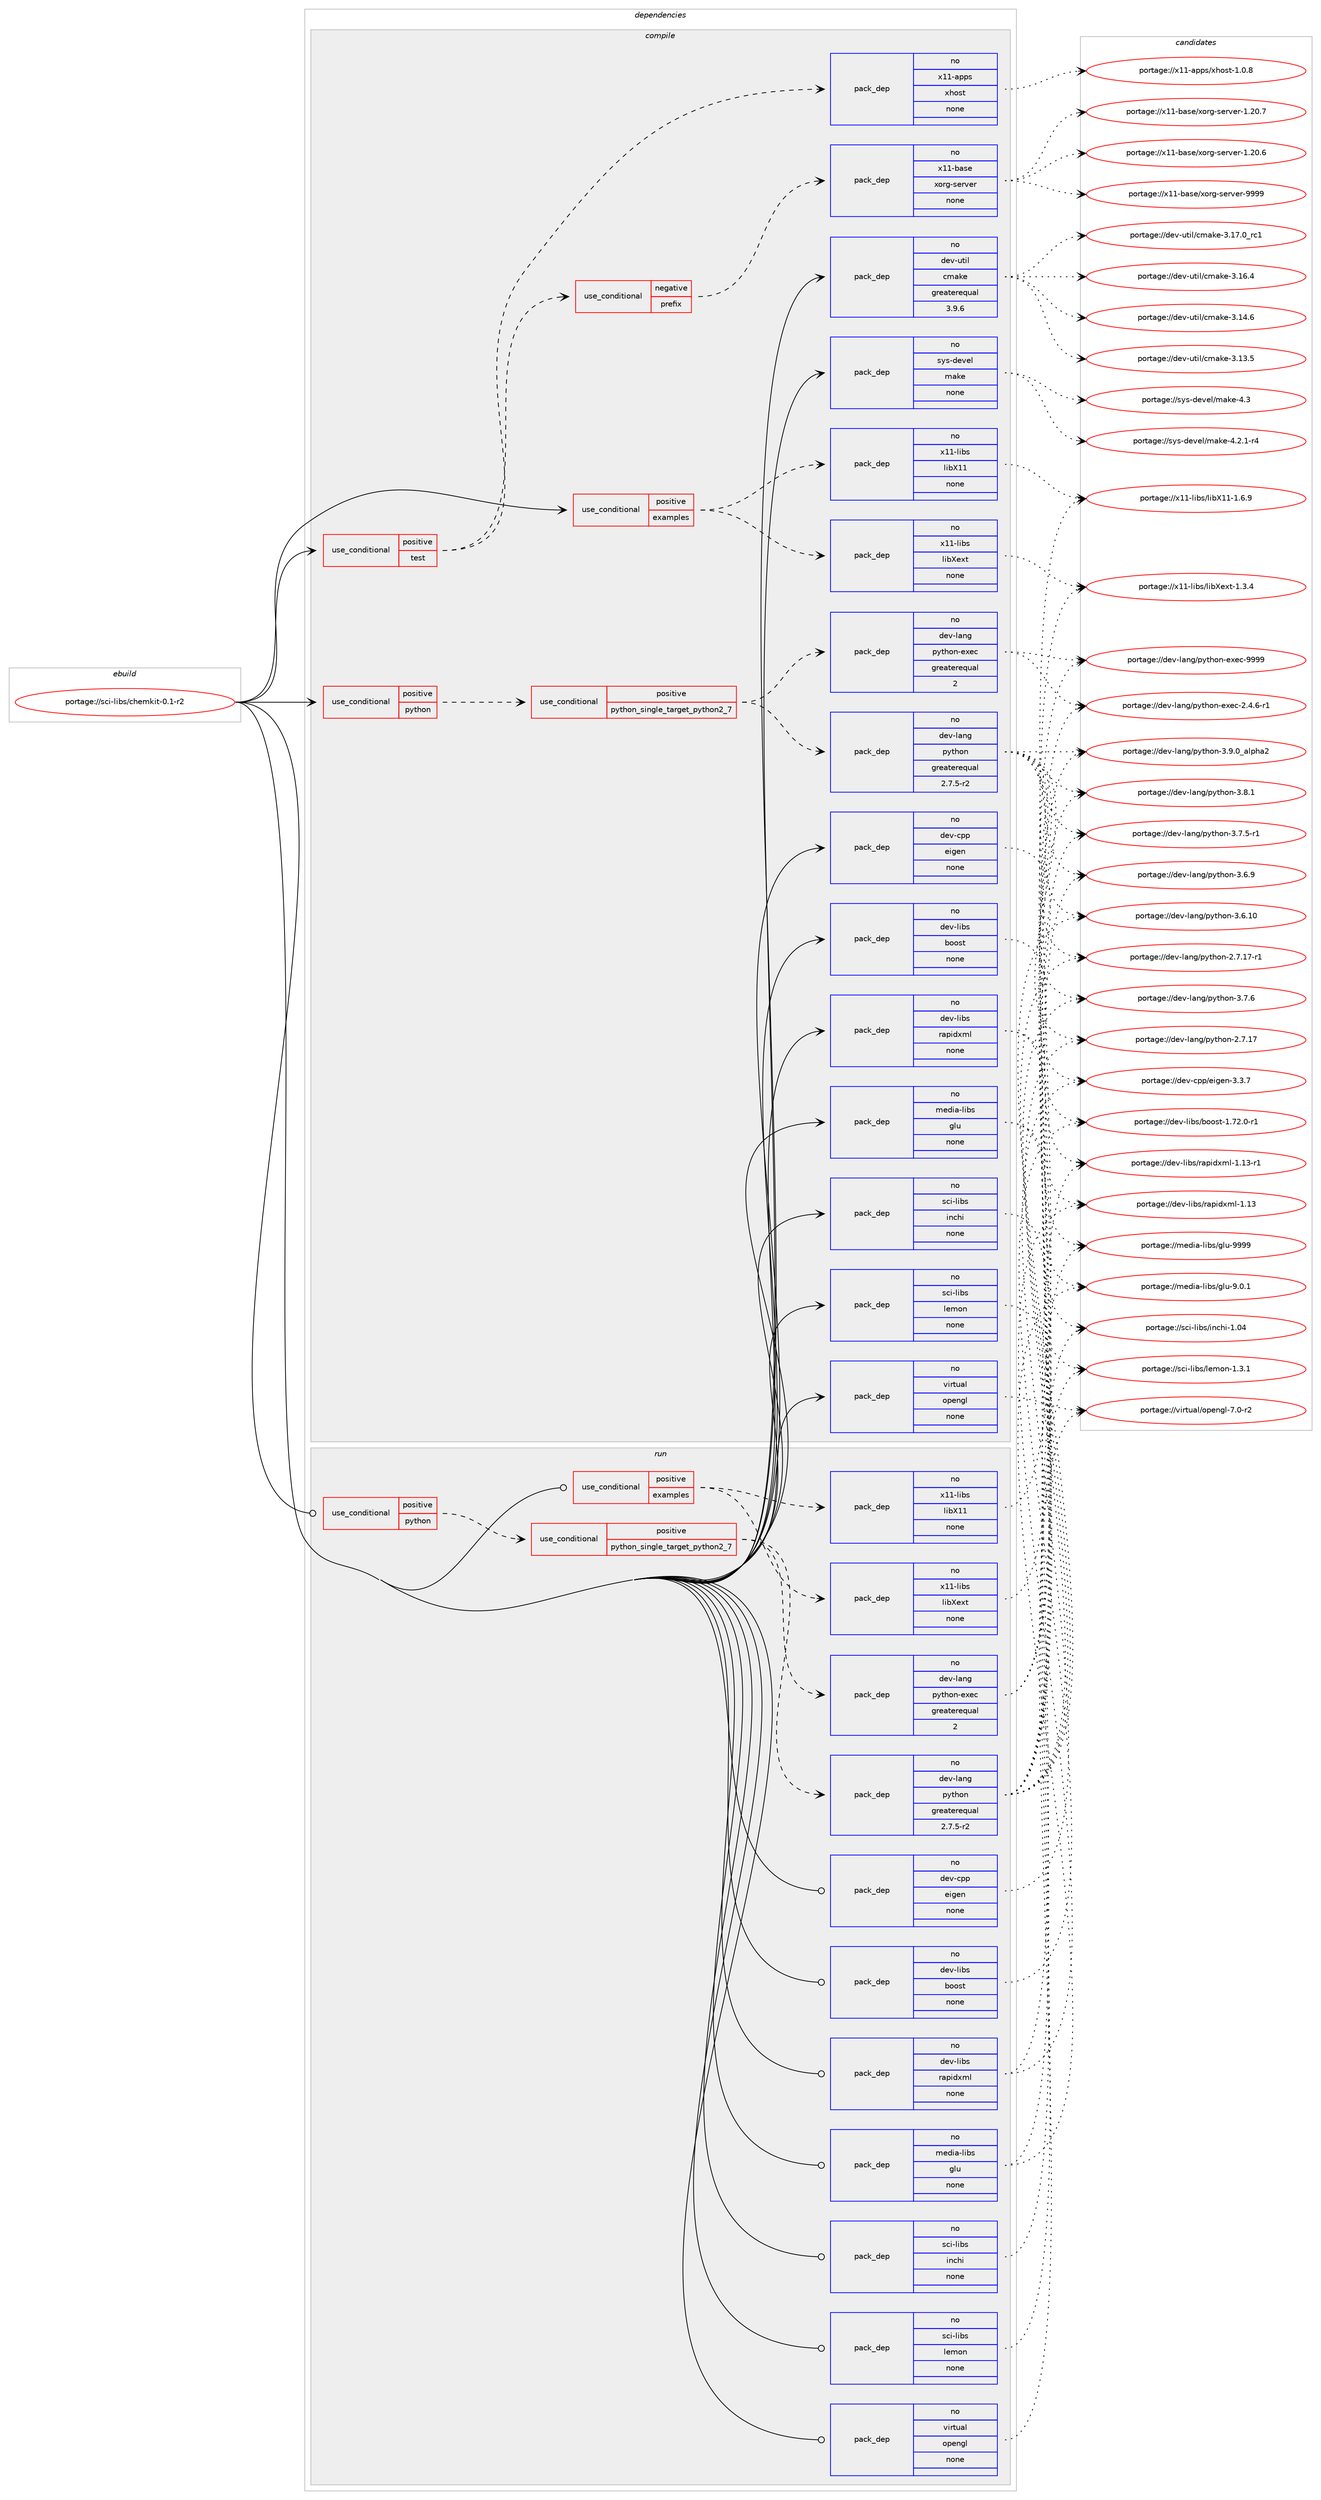 digraph prolog {

# *************
# Graph options
# *************

newrank=true;
concentrate=true;
compound=true;
graph [rankdir=LR,fontname=Helvetica,fontsize=10,ranksep=1.5];#, ranksep=2.5, nodesep=0.2];
edge  [arrowhead=vee];
node  [fontname=Helvetica,fontsize=10];

# **********
# The ebuild
# **********

subgraph cluster_leftcol {
color=gray;
rank=same;
label=<<i>ebuild</i>>;
id [label="portage://sci-libs/chemkit-0.1-r2", color=red, width=4, href="../sci-libs/chemkit-0.1-r2.svg"];
}

# ****************
# The dependencies
# ****************

subgraph cluster_midcol {
color=gray;
label=<<i>dependencies</i>>;
subgraph cluster_compile {
fillcolor="#eeeeee";
style=filled;
label=<<i>compile</i>>;
subgraph cond11654 {
dependency55283 [label=<<TABLE BORDER="0" CELLBORDER="1" CELLSPACING="0" CELLPADDING="4"><TR><TD ROWSPAN="3" CELLPADDING="10">use_conditional</TD></TR><TR><TD>positive</TD></TR><TR><TD>examples</TD></TR></TABLE>>, shape=none, color=red];
subgraph pack42449 {
dependency55284 [label=<<TABLE BORDER="0" CELLBORDER="1" CELLSPACING="0" CELLPADDING="4" WIDTH="220"><TR><TD ROWSPAN="6" CELLPADDING="30">pack_dep</TD></TR><TR><TD WIDTH="110">no</TD></TR><TR><TD>x11-libs</TD></TR><TR><TD>libX11</TD></TR><TR><TD>none</TD></TR><TR><TD></TD></TR></TABLE>>, shape=none, color=blue];
}
dependency55283:e -> dependency55284:w [weight=20,style="dashed",arrowhead="vee"];
subgraph pack42450 {
dependency55285 [label=<<TABLE BORDER="0" CELLBORDER="1" CELLSPACING="0" CELLPADDING="4" WIDTH="220"><TR><TD ROWSPAN="6" CELLPADDING="30">pack_dep</TD></TR><TR><TD WIDTH="110">no</TD></TR><TR><TD>x11-libs</TD></TR><TR><TD>libXext</TD></TR><TR><TD>none</TD></TR><TR><TD></TD></TR></TABLE>>, shape=none, color=blue];
}
dependency55283:e -> dependency55285:w [weight=20,style="dashed",arrowhead="vee"];
}
id:e -> dependency55283:w [weight=20,style="solid",arrowhead="vee"];
subgraph cond11655 {
dependency55286 [label=<<TABLE BORDER="0" CELLBORDER="1" CELLSPACING="0" CELLPADDING="4"><TR><TD ROWSPAN="3" CELLPADDING="10">use_conditional</TD></TR><TR><TD>positive</TD></TR><TR><TD>python</TD></TR></TABLE>>, shape=none, color=red];
subgraph cond11656 {
dependency55287 [label=<<TABLE BORDER="0" CELLBORDER="1" CELLSPACING="0" CELLPADDING="4"><TR><TD ROWSPAN="3" CELLPADDING="10">use_conditional</TD></TR><TR><TD>positive</TD></TR><TR><TD>python_single_target_python2_7</TD></TR></TABLE>>, shape=none, color=red];
subgraph pack42451 {
dependency55288 [label=<<TABLE BORDER="0" CELLBORDER="1" CELLSPACING="0" CELLPADDING="4" WIDTH="220"><TR><TD ROWSPAN="6" CELLPADDING="30">pack_dep</TD></TR><TR><TD WIDTH="110">no</TD></TR><TR><TD>dev-lang</TD></TR><TR><TD>python</TD></TR><TR><TD>greaterequal</TD></TR><TR><TD>2.7.5-r2</TD></TR></TABLE>>, shape=none, color=blue];
}
dependency55287:e -> dependency55288:w [weight=20,style="dashed",arrowhead="vee"];
subgraph pack42452 {
dependency55289 [label=<<TABLE BORDER="0" CELLBORDER="1" CELLSPACING="0" CELLPADDING="4" WIDTH="220"><TR><TD ROWSPAN="6" CELLPADDING="30">pack_dep</TD></TR><TR><TD WIDTH="110">no</TD></TR><TR><TD>dev-lang</TD></TR><TR><TD>python-exec</TD></TR><TR><TD>greaterequal</TD></TR><TR><TD>2</TD></TR></TABLE>>, shape=none, color=blue];
}
dependency55287:e -> dependency55289:w [weight=20,style="dashed",arrowhead="vee"];
}
dependency55286:e -> dependency55287:w [weight=20,style="dashed",arrowhead="vee"];
}
id:e -> dependency55286:w [weight=20,style="solid",arrowhead="vee"];
subgraph cond11657 {
dependency55290 [label=<<TABLE BORDER="0" CELLBORDER="1" CELLSPACING="0" CELLPADDING="4"><TR><TD ROWSPAN="3" CELLPADDING="10">use_conditional</TD></TR><TR><TD>positive</TD></TR><TR><TD>test</TD></TR></TABLE>>, shape=none, color=red];
subgraph cond11658 {
dependency55291 [label=<<TABLE BORDER="0" CELLBORDER="1" CELLSPACING="0" CELLPADDING="4"><TR><TD ROWSPAN="3" CELLPADDING="10">use_conditional</TD></TR><TR><TD>negative</TD></TR><TR><TD>prefix</TD></TR></TABLE>>, shape=none, color=red];
subgraph pack42453 {
dependency55292 [label=<<TABLE BORDER="0" CELLBORDER="1" CELLSPACING="0" CELLPADDING="4" WIDTH="220"><TR><TD ROWSPAN="6" CELLPADDING="30">pack_dep</TD></TR><TR><TD WIDTH="110">no</TD></TR><TR><TD>x11-base</TD></TR><TR><TD>xorg-server</TD></TR><TR><TD>none</TD></TR><TR><TD></TD></TR></TABLE>>, shape=none, color=blue];
}
dependency55291:e -> dependency55292:w [weight=20,style="dashed",arrowhead="vee"];
}
dependency55290:e -> dependency55291:w [weight=20,style="dashed",arrowhead="vee"];
subgraph pack42454 {
dependency55293 [label=<<TABLE BORDER="0" CELLBORDER="1" CELLSPACING="0" CELLPADDING="4" WIDTH="220"><TR><TD ROWSPAN="6" CELLPADDING="30">pack_dep</TD></TR><TR><TD WIDTH="110">no</TD></TR><TR><TD>x11-apps</TD></TR><TR><TD>xhost</TD></TR><TR><TD>none</TD></TR><TR><TD></TD></TR></TABLE>>, shape=none, color=blue];
}
dependency55290:e -> dependency55293:w [weight=20,style="dashed",arrowhead="vee"];
}
id:e -> dependency55290:w [weight=20,style="solid",arrowhead="vee"];
subgraph pack42455 {
dependency55294 [label=<<TABLE BORDER="0" CELLBORDER="1" CELLSPACING="0" CELLPADDING="4" WIDTH="220"><TR><TD ROWSPAN="6" CELLPADDING="30">pack_dep</TD></TR><TR><TD WIDTH="110">no</TD></TR><TR><TD>dev-cpp</TD></TR><TR><TD>eigen</TD></TR><TR><TD>none</TD></TR><TR><TD></TD></TR></TABLE>>, shape=none, color=blue];
}
id:e -> dependency55294:w [weight=20,style="solid",arrowhead="vee"];
subgraph pack42456 {
dependency55295 [label=<<TABLE BORDER="0" CELLBORDER="1" CELLSPACING="0" CELLPADDING="4" WIDTH="220"><TR><TD ROWSPAN="6" CELLPADDING="30">pack_dep</TD></TR><TR><TD WIDTH="110">no</TD></TR><TR><TD>dev-libs</TD></TR><TR><TD>boost</TD></TR><TR><TD>none</TD></TR><TR><TD></TD></TR></TABLE>>, shape=none, color=blue];
}
id:e -> dependency55295:w [weight=20,style="solid",arrowhead="vee"];
subgraph pack42457 {
dependency55296 [label=<<TABLE BORDER="0" CELLBORDER="1" CELLSPACING="0" CELLPADDING="4" WIDTH="220"><TR><TD ROWSPAN="6" CELLPADDING="30">pack_dep</TD></TR><TR><TD WIDTH="110">no</TD></TR><TR><TD>dev-libs</TD></TR><TR><TD>rapidxml</TD></TR><TR><TD>none</TD></TR><TR><TD></TD></TR></TABLE>>, shape=none, color=blue];
}
id:e -> dependency55296:w [weight=20,style="solid",arrowhead="vee"];
subgraph pack42458 {
dependency55297 [label=<<TABLE BORDER="0" CELLBORDER="1" CELLSPACING="0" CELLPADDING="4" WIDTH="220"><TR><TD ROWSPAN="6" CELLPADDING="30">pack_dep</TD></TR><TR><TD WIDTH="110">no</TD></TR><TR><TD>dev-util</TD></TR><TR><TD>cmake</TD></TR><TR><TD>greaterequal</TD></TR><TR><TD>3.9.6</TD></TR></TABLE>>, shape=none, color=blue];
}
id:e -> dependency55297:w [weight=20,style="solid",arrowhead="vee"];
subgraph pack42459 {
dependency55298 [label=<<TABLE BORDER="0" CELLBORDER="1" CELLSPACING="0" CELLPADDING="4" WIDTH="220"><TR><TD ROWSPAN="6" CELLPADDING="30">pack_dep</TD></TR><TR><TD WIDTH="110">no</TD></TR><TR><TD>media-libs</TD></TR><TR><TD>glu</TD></TR><TR><TD>none</TD></TR><TR><TD></TD></TR></TABLE>>, shape=none, color=blue];
}
id:e -> dependency55298:w [weight=20,style="solid",arrowhead="vee"];
subgraph pack42460 {
dependency55299 [label=<<TABLE BORDER="0" CELLBORDER="1" CELLSPACING="0" CELLPADDING="4" WIDTH="220"><TR><TD ROWSPAN="6" CELLPADDING="30">pack_dep</TD></TR><TR><TD WIDTH="110">no</TD></TR><TR><TD>sci-libs</TD></TR><TR><TD>inchi</TD></TR><TR><TD>none</TD></TR><TR><TD></TD></TR></TABLE>>, shape=none, color=blue];
}
id:e -> dependency55299:w [weight=20,style="solid",arrowhead="vee"];
subgraph pack42461 {
dependency55300 [label=<<TABLE BORDER="0" CELLBORDER="1" CELLSPACING="0" CELLPADDING="4" WIDTH="220"><TR><TD ROWSPAN="6" CELLPADDING="30">pack_dep</TD></TR><TR><TD WIDTH="110">no</TD></TR><TR><TD>sci-libs</TD></TR><TR><TD>lemon</TD></TR><TR><TD>none</TD></TR><TR><TD></TD></TR></TABLE>>, shape=none, color=blue];
}
id:e -> dependency55300:w [weight=20,style="solid",arrowhead="vee"];
subgraph pack42462 {
dependency55301 [label=<<TABLE BORDER="0" CELLBORDER="1" CELLSPACING="0" CELLPADDING="4" WIDTH="220"><TR><TD ROWSPAN="6" CELLPADDING="30">pack_dep</TD></TR><TR><TD WIDTH="110">no</TD></TR><TR><TD>sys-devel</TD></TR><TR><TD>make</TD></TR><TR><TD>none</TD></TR><TR><TD></TD></TR></TABLE>>, shape=none, color=blue];
}
id:e -> dependency55301:w [weight=20,style="solid",arrowhead="vee"];
subgraph pack42463 {
dependency55302 [label=<<TABLE BORDER="0" CELLBORDER="1" CELLSPACING="0" CELLPADDING="4" WIDTH="220"><TR><TD ROWSPAN="6" CELLPADDING="30">pack_dep</TD></TR><TR><TD WIDTH="110">no</TD></TR><TR><TD>virtual</TD></TR><TR><TD>opengl</TD></TR><TR><TD>none</TD></TR><TR><TD></TD></TR></TABLE>>, shape=none, color=blue];
}
id:e -> dependency55302:w [weight=20,style="solid",arrowhead="vee"];
}
subgraph cluster_compileandrun {
fillcolor="#eeeeee";
style=filled;
label=<<i>compile and run</i>>;
}
subgraph cluster_run {
fillcolor="#eeeeee";
style=filled;
label=<<i>run</i>>;
subgraph cond11659 {
dependency55303 [label=<<TABLE BORDER="0" CELLBORDER="1" CELLSPACING="0" CELLPADDING="4"><TR><TD ROWSPAN="3" CELLPADDING="10">use_conditional</TD></TR><TR><TD>positive</TD></TR><TR><TD>examples</TD></TR></TABLE>>, shape=none, color=red];
subgraph pack42464 {
dependency55304 [label=<<TABLE BORDER="0" CELLBORDER="1" CELLSPACING="0" CELLPADDING="4" WIDTH="220"><TR><TD ROWSPAN="6" CELLPADDING="30">pack_dep</TD></TR><TR><TD WIDTH="110">no</TD></TR><TR><TD>x11-libs</TD></TR><TR><TD>libX11</TD></TR><TR><TD>none</TD></TR><TR><TD></TD></TR></TABLE>>, shape=none, color=blue];
}
dependency55303:e -> dependency55304:w [weight=20,style="dashed",arrowhead="vee"];
subgraph pack42465 {
dependency55305 [label=<<TABLE BORDER="0" CELLBORDER="1" CELLSPACING="0" CELLPADDING="4" WIDTH="220"><TR><TD ROWSPAN="6" CELLPADDING="30">pack_dep</TD></TR><TR><TD WIDTH="110">no</TD></TR><TR><TD>x11-libs</TD></TR><TR><TD>libXext</TD></TR><TR><TD>none</TD></TR><TR><TD></TD></TR></TABLE>>, shape=none, color=blue];
}
dependency55303:e -> dependency55305:w [weight=20,style="dashed",arrowhead="vee"];
}
id:e -> dependency55303:w [weight=20,style="solid",arrowhead="odot"];
subgraph cond11660 {
dependency55306 [label=<<TABLE BORDER="0" CELLBORDER="1" CELLSPACING="0" CELLPADDING="4"><TR><TD ROWSPAN="3" CELLPADDING="10">use_conditional</TD></TR><TR><TD>positive</TD></TR><TR><TD>python</TD></TR></TABLE>>, shape=none, color=red];
subgraph cond11661 {
dependency55307 [label=<<TABLE BORDER="0" CELLBORDER="1" CELLSPACING="0" CELLPADDING="4"><TR><TD ROWSPAN="3" CELLPADDING="10">use_conditional</TD></TR><TR><TD>positive</TD></TR><TR><TD>python_single_target_python2_7</TD></TR></TABLE>>, shape=none, color=red];
subgraph pack42466 {
dependency55308 [label=<<TABLE BORDER="0" CELLBORDER="1" CELLSPACING="0" CELLPADDING="4" WIDTH="220"><TR><TD ROWSPAN="6" CELLPADDING="30">pack_dep</TD></TR><TR><TD WIDTH="110">no</TD></TR><TR><TD>dev-lang</TD></TR><TR><TD>python</TD></TR><TR><TD>greaterequal</TD></TR><TR><TD>2.7.5-r2</TD></TR></TABLE>>, shape=none, color=blue];
}
dependency55307:e -> dependency55308:w [weight=20,style="dashed",arrowhead="vee"];
subgraph pack42467 {
dependency55309 [label=<<TABLE BORDER="0" CELLBORDER="1" CELLSPACING="0" CELLPADDING="4" WIDTH="220"><TR><TD ROWSPAN="6" CELLPADDING="30">pack_dep</TD></TR><TR><TD WIDTH="110">no</TD></TR><TR><TD>dev-lang</TD></TR><TR><TD>python-exec</TD></TR><TR><TD>greaterequal</TD></TR><TR><TD>2</TD></TR></TABLE>>, shape=none, color=blue];
}
dependency55307:e -> dependency55309:w [weight=20,style="dashed",arrowhead="vee"];
}
dependency55306:e -> dependency55307:w [weight=20,style="dashed",arrowhead="vee"];
}
id:e -> dependency55306:w [weight=20,style="solid",arrowhead="odot"];
subgraph pack42468 {
dependency55310 [label=<<TABLE BORDER="0" CELLBORDER="1" CELLSPACING="0" CELLPADDING="4" WIDTH="220"><TR><TD ROWSPAN="6" CELLPADDING="30">pack_dep</TD></TR><TR><TD WIDTH="110">no</TD></TR><TR><TD>dev-cpp</TD></TR><TR><TD>eigen</TD></TR><TR><TD>none</TD></TR><TR><TD></TD></TR></TABLE>>, shape=none, color=blue];
}
id:e -> dependency55310:w [weight=20,style="solid",arrowhead="odot"];
subgraph pack42469 {
dependency55311 [label=<<TABLE BORDER="0" CELLBORDER="1" CELLSPACING="0" CELLPADDING="4" WIDTH="220"><TR><TD ROWSPAN="6" CELLPADDING="30">pack_dep</TD></TR><TR><TD WIDTH="110">no</TD></TR><TR><TD>dev-libs</TD></TR><TR><TD>boost</TD></TR><TR><TD>none</TD></TR><TR><TD></TD></TR></TABLE>>, shape=none, color=blue];
}
id:e -> dependency55311:w [weight=20,style="solid",arrowhead="odot"];
subgraph pack42470 {
dependency55312 [label=<<TABLE BORDER="0" CELLBORDER="1" CELLSPACING="0" CELLPADDING="4" WIDTH="220"><TR><TD ROWSPAN="6" CELLPADDING="30">pack_dep</TD></TR><TR><TD WIDTH="110">no</TD></TR><TR><TD>dev-libs</TD></TR><TR><TD>rapidxml</TD></TR><TR><TD>none</TD></TR><TR><TD></TD></TR></TABLE>>, shape=none, color=blue];
}
id:e -> dependency55312:w [weight=20,style="solid",arrowhead="odot"];
subgraph pack42471 {
dependency55313 [label=<<TABLE BORDER="0" CELLBORDER="1" CELLSPACING="0" CELLPADDING="4" WIDTH="220"><TR><TD ROWSPAN="6" CELLPADDING="30">pack_dep</TD></TR><TR><TD WIDTH="110">no</TD></TR><TR><TD>media-libs</TD></TR><TR><TD>glu</TD></TR><TR><TD>none</TD></TR><TR><TD></TD></TR></TABLE>>, shape=none, color=blue];
}
id:e -> dependency55313:w [weight=20,style="solid",arrowhead="odot"];
subgraph pack42472 {
dependency55314 [label=<<TABLE BORDER="0" CELLBORDER="1" CELLSPACING="0" CELLPADDING="4" WIDTH="220"><TR><TD ROWSPAN="6" CELLPADDING="30">pack_dep</TD></TR><TR><TD WIDTH="110">no</TD></TR><TR><TD>sci-libs</TD></TR><TR><TD>inchi</TD></TR><TR><TD>none</TD></TR><TR><TD></TD></TR></TABLE>>, shape=none, color=blue];
}
id:e -> dependency55314:w [weight=20,style="solid",arrowhead="odot"];
subgraph pack42473 {
dependency55315 [label=<<TABLE BORDER="0" CELLBORDER="1" CELLSPACING="0" CELLPADDING="4" WIDTH="220"><TR><TD ROWSPAN="6" CELLPADDING="30">pack_dep</TD></TR><TR><TD WIDTH="110">no</TD></TR><TR><TD>sci-libs</TD></TR><TR><TD>lemon</TD></TR><TR><TD>none</TD></TR><TR><TD></TD></TR></TABLE>>, shape=none, color=blue];
}
id:e -> dependency55315:w [weight=20,style="solid",arrowhead="odot"];
subgraph pack42474 {
dependency55316 [label=<<TABLE BORDER="0" CELLBORDER="1" CELLSPACING="0" CELLPADDING="4" WIDTH="220"><TR><TD ROWSPAN="6" CELLPADDING="30">pack_dep</TD></TR><TR><TD WIDTH="110">no</TD></TR><TR><TD>virtual</TD></TR><TR><TD>opengl</TD></TR><TR><TD>none</TD></TR><TR><TD></TD></TR></TABLE>>, shape=none, color=blue];
}
id:e -> dependency55316:w [weight=20,style="solid",arrowhead="odot"];
}
}

# **************
# The candidates
# **************

subgraph cluster_choices {
rank=same;
color=gray;
label=<<i>candidates</i>>;

subgraph choice42449 {
color=black;
nodesep=1;
choice120494945108105981154710810598884949454946544657 [label="portage://x11-libs/libX11-1.6.9", color=red, width=4,href="../x11-libs/libX11-1.6.9.svg"];
dependency55284:e -> choice120494945108105981154710810598884949454946544657:w [style=dotted,weight="100"];
}
subgraph choice42450 {
color=black;
nodesep=1;
choice12049494510810598115471081059888101120116454946514652 [label="portage://x11-libs/libXext-1.3.4", color=red, width=4,href="../x11-libs/libXext-1.3.4.svg"];
dependency55285:e -> choice12049494510810598115471081059888101120116454946514652:w [style=dotted,weight="100"];
}
subgraph choice42451 {
color=black;
nodesep=1;
choice10010111845108971101034711212111610411111045514657464895971081121049750 [label="portage://dev-lang/python-3.9.0_alpha2", color=red, width=4,href="../dev-lang/python-3.9.0_alpha2.svg"];
choice100101118451089711010347112121116104111110455146564649 [label="portage://dev-lang/python-3.8.1", color=red, width=4,href="../dev-lang/python-3.8.1.svg"];
choice100101118451089711010347112121116104111110455146554654 [label="portage://dev-lang/python-3.7.6", color=red, width=4,href="../dev-lang/python-3.7.6.svg"];
choice1001011184510897110103471121211161041111104551465546534511449 [label="portage://dev-lang/python-3.7.5-r1", color=red, width=4,href="../dev-lang/python-3.7.5-r1.svg"];
choice100101118451089711010347112121116104111110455146544657 [label="portage://dev-lang/python-3.6.9", color=red, width=4,href="../dev-lang/python-3.6.9.svg"];
choice10010111845108971101034711212111610411111045514654464948 [label="portage://dev-lang/python-3.6.10", color=red, width=4,href="../dev-lang/python-3.6.10.svg"];
choice100101118451089711010347112121116104111110455046554649554511449 [label="portage://dev-lang/python-2.7.17-r1", color=red, width=4,href="../dev-lang/python-2.7.17-r1.svg"];
choice10010111845108971101034711212111610411111045504655464955 [label="portage://dev-lang/python-2.7.17", color=red, width=4,href="../dev-lang/python-2.7.17.svg"];
dependency55288:e -> choice10010111845108971101034711212111610411111045514657464895971081121049750:w [style=dotted,weight="100"];
dependency55288:e -> choice100101118451089711010347112121116104111110455146564649:w [style=dotted,weight="100"];
dependency55288:e -> choice100101118451089711010347112121116104111110455146554654:w [style=dotted,weight="100"];
dependency55288:e -> choice1001011184510897110103471121211161041111104551465546534511449:w [style=dotted,weight="100"];
dependency55288:e -> choice100101118451089711010347112121116104111110455146544657:w [style=dotted,weight="100"];
dependency55288:e -> choice10010111845108971101034711212111610411111045514654464948:w [style=dotted,weight="100"];
dependency55288:e -> choice100101118451089711010347112121116104111110455046554649554511449:w [style=dotted,weight="100"];
dependency55288:e -> choice10010111845108971101034711212111610411111045504655464955:w [style=dotted,weight="100"];
}
subgraph choice42452 {
color=black;
nodesep=1;
choice10010111845108971101034711212111610411111045101120101994557575757 [label="portage://dev-lang/python-exec-9999", color=red, width=4,href="../dev-lang/python-exec-9999.svg"];
choice10010111845108971101034711212111610411111045101120101994550465246544511449 [label="portage://dev-lang/python-exec-2.4.6-r1", color=red, width=4,href="../dev-lang/python-exec-2.4.6-r1.svg"];
dependency55289:e -> choice10010111845108971101034711212111610411111045101120101994557575757:w [style=dotted,weight="100"];
dependency55289:e -> choice10010111845108971101034711212111610411111045101120101994550465246544511449:w [style=dotted,weight="100"];
}
subgraph choice42453 {
color=black;
nodesep=1;
choice120494945989711510147120111114103451151011141181011144557575757 [label="portage://x11-base/xorg-server-9999", color=red, width=4,href="../x11-base/xorg-server-9999.svg"];
choice1204949459897115101471201111141034511510111411810111445494650484655 [label="portage://x11-base/xorg-server-1.20.7", color=red, width=4,href="../x11-base/xorg-server-1.20.7.svg"];
choice1204949459897115101471201111141034511510111411810111445494650484654 [label="portage://x11-base/xorg-server-1.20.6", color=red, width=4,href="../x11-base/xorg-server-1.20.6.svg"];
dependency55292:e -> choice120494945989711510147120111114103451151011141181011144557575757:w [style=dotted,weight="100"];
dependency55292:e -> choice1204949459897115101471201111141034511510111411810111445494650484655:w [style=dotted,weight="100"];
dependency55292:e -> choice1204949459897115101471201111141034511510111411810111445494650484654:w [style=dotted,weight="100"];
}
subgraph choice42454 {
color=black;
nodesep=1;
choice1204949459711211211547120104111115116454946484656 [label="portage://x11-apps/xhost-1.0.8", color=red, width=4,href="../x11-apps/xhost-1.0.8.svg"];
dependency55293:e -> choice1204949459711211211547120104111115116454946484656:w [style=dotted,weight="100"];
}
subgraph choice42455 {
color=black;
nodesep=1;
choice100101118459911211247101105103101110455146514655 [label="portage://dev-cpp/eigen-3.3.7", color=red, width=4,href="../dev-cpp/eigen-3.3.7.svg"];
dependency55294:e -> choice100101118459911211247101105103101110455146514655:w [style=dotted,weight="100"];
}
subgraph choice42456 {
color=black;
nodesep=1;
choice10010111845108105981154798111111115116454946555046484511449 [label="portage://dev-libs/boost-1.72.0-r1", color=red, width=4,href="../dev-libs/boost-1.72.0-r1.svg"];
dependency55295:e -> choice10010111845108105981154798111111115116454946555046484511449:w [style=dotted,weight="100"];
}
subgraph choice42457 {
color=black;
nodesep=1;
choice1001011184510810598115471149711210510012010910845494649514511449 [label="portage://dev-libs/rapidxml-1.13-r1", color=red, width=4,href="../dev-libs/rapidxml-1.13-r1.svg"];
choice100101118451081059811547114971121051001201091084549464951 [label="portage://dev-libs/rapidxml-1.13", color=red, width=4,href="../dev-libs/rapidxml-1.13.svg"];
dependency55296:e -> choice1001011184510810598115471149711210510012010910845494649514511449:w [style=dotted,weight="100"];
dependency55296:e -> choice100101118451081059811547114971121051001201091084549464951:w [style=dotted,weight="100"];
}
subgraph choice42458 {
color=black;
nodesep=1;
choice1001011184511711610510847991099710710145514649554648951149949 [label="portage://dev-util/cmake-3.17.0_rc1", color=red, width=4,href="../dev-util/cmake-3.17.0_rc1.svg"];
choice1001011184511711610510847991099710710145514649544652 [label="portage://dev-util/cmake-3.16.4", color=red, width=4,href="../dev-util/cmake-3.16.4.svg"];
choice1001011184511711610510847991099710710145514649524654 [label="portage://dev-util/cmake-3.14.6", color=red, width=4,href="../dev-util/cmake-3.14.6.svg"];
choice1001011184511711610510847991099710710145514649514653 [label="portage://dev-util/cmake-3.13.5", color=red, width=4,href="../dev-util/cmake-3.13.5.svg"];
dependency55297:e -> choice1001011184511711610510847991099710710145514649554648951149949:w [style=dotted,weight="100"];
dependency55297:e -> choice1001011184511711610510847991099710710145514649544652:w [style=dotted,weight="100"];
dependency55297:e -> choice1001011184511711610510847991099710710145514649524654:w [style=dotted,weight="100"];
dependency55297:e -> choice1001011184511711610510847991099710710145514649514653:w [style=dotted,weight="100"];
}
subgraph choice42459 {
color=black;
nodesep=1;
choice109101100105974510810598115471031081174557575757 [label="portage://media-libs/glu-9999", color=red, width=4,href="../media-libs/glu-9999.svg"];
choice10910110010597451081059811547103108117455746484649 [label="portage://media-libs/glu-9.0.1", color=red, width=4,href="../media-libs/glu-9.0.1.svg"];
dependency55298:e -> choice109101100105974510810598115471031081174557575757:w [style=dotted,weight="100"];
dependency55298:e -> choice10910110010597451081059811547103108117455746484649:w [style=dotted,weight="100"];
}
subgraph choice42460 {
color=black;
nodesep=1;
choice11599105451081059811547105110991041054549464852 [label="portage://sci-libs/inchi-1.04", color=red, width=4,href="../sci-libs/inchi-1.04.svg"];
dependency55299:e -> choice11599105451081059811547105110991041054549464852:w [style=dotted,weight="100"];
}
subgraph choice42461 {
color=black;
nodesep=1;
choice11599105451081059811547108101109111110454946514649 [label="portage://sci-libs/lemon-1.3.1", color=red, width=4,href="../sci-libs/lemon-1.3.1.svg"];
dependency55300:e -> choice11599105451081059811547108101109111110454946514649:w [style=dotted,weight="100"];
}
subgraph choice42462 {
color=black;
nodesep=1;
choice11512111545100101118101108471099710710145524651 [label="portage://sys-devel/make-4.3", color=red, width=4,href="../sys-devel/make-4.3.svg"];
choice1151211154510010111810110847109971071014552465046494511452 [label="portage://sys-devel/make-4.2.1-r4", color=red, width=4,href="../sys-devel/make-4.2.1-r4.svg"];
dependency55301:e -> choice11512111545100101118101108471099710710145524651:w [style=dotted,weight="100"];
dependency55301:e -> choice1151211154510010111810110847109971071014552465046494511452:w [style=dotted,weight="100"];
}
subgraph choice42463 {
color=black;
nodesep=1;
choice1181051141161179710847111112101110103108455546484511450 [label="portage://virtual/opengl-7.0-r2", color=red, width=4,href="../virtual/opengl-7.0-r2.svg"];
dependency55302:e -> choice1181051141161179710847111112101110103108455546484511450:w [style=dotted,weight="100"];
}
subgraph choice42464 {
color=black;
nodesep=1;
choice120494945108105981154710810598884949454946544657 [label="portage://x11-libs/libX11-1.6.9", color=red, width=4,href="../x11-libs/libX11-1.6.9.svg"];
dependency55304:e -> choice120494945108105981154710810598884949454946544657:w [style=dotted,weight="100"];
}
subgraph choice42465 {
color=black;
nodesep=1;
choice12049494510810598115471081059888101120116454946514652 [label="portage://x11-libs/libXext-1.3.4", color=red, width=4,href="../x11-libs/libXext-1.3.4.svg"];
dependency55305:e -> choice12049494510810598115471081059888101120116454946514652:w [style=dotted,weight="100"];
}
subgraph choice42466 {
color=black;
nodesep=1;
choice10010111845108971101034711212111610411111045514657464895971081121049750 [label="portage://dev-lang/python-3.9.0_alpha2", color=red, width=4,href="../dev-lang/python-3.9.0_alpha2.svg"];
choice100101118451089711010347112121116104111110455146564649 [label="portage://dev-lang/python-3.8.1", color=red, width=4,href="../dev-lang/python-3.8.1.svg"];
choice100101118451089711010347112121116104111110455146554654 [label="portage://dev-lang/python-3.7.6", color=red, width=4,href="../dev-lang/python-3.7.6.svg"];
choice1001011184510897110103471121211161041111104551465546534511449 [label="portage://dev-lang/python-3.7.5-r1", color=red, width=4,href="../dev-lang/python-3.7.5-r1.svg"];
choice100101118451089711010347112121116104111110455146544657 [label="portage://dev-lang/python-3.6.9", color=red, width=4,href="../dev-lang/python-3.6.9.svg"];
choice10010111845108971101034711212111610411111045514654464948 [label="portage://dev-lang/python-3.6.10", color=red, width=4,href="../dev-lang/python-3.6.10.svg"];
choice100101118451089711010347112121116104111110455046554649554511449 [label="portage://dev-lang/python-2.7.17-r1", color=red, width=4,href="../dev-lang/python-2.7.17-r1.svg"];
choice10010111845108971101034711212111610411111045504655464955 [label="portage://dev-lang/python-2.7.17", color=red, width=4,href="../dev-lang/python-2.7.17.svg"];
dependency55308:e -> choice10010111845108971101034711212111610411111045514657464895971081121049750:w [style=dotted,weight="100"];
dependency55308:e -> choice100101118451089711010347112121116104111110455146564649:w [style=dotted,weight="100"];
dependency55308:e -> choice100101118451089711010347112121116104111110455146554654:w [style=dotted,weight="100"];
dependency55308:e -> choice1001011184510897110103471121211161041111104551465546534511449:w [style=dotted,weight="100"];
dependency55308:e -> choice100101118451089711010347112121116104111110455146544657:w [style=dotted,weight="100"];
dependency55308:e -> choice10010111845108971101034711212111610411111045514654464948:w [style=dotted,weight="100"];
dependency55308:e -> choice100101118451089711010347112121116104111110455046554649554511449:w [style=dotted,weight="100"];
dependency55308:e -> choice10010111845108971101034711212111610411111045504655464955:w [style=dotted,weight="100"];
}
subgraph choice42467 {
color=black;
nodesep=1;
choice10010111845108971101034711212111610411111045101120101994557575757 [label="portage://dev-lang/python-exec-9999", color=red, width=4,href="../dev-lang/python-exec-9999.svg"];
choice10010111845108971101034711212111610411111045101120101994550465246544511449 [label="portage://dev-lang/python-exec-2.4.6-r1", color=red, width=4,href="../dev-lang/python-exec-2.4.6-r1.svg"];
dependency55309:e -> choice10010111845108971101034711212111610411111045101120101994557575757:w [style=dotted,weight="100"];
dependency55309:e -> choice10010111845108971101034711212111610411111045101120101994550465246544511449:w [style=dotted,weight="100"];
}
subgraph choice42468 {
color=black;
nodesep=1;
choice100101118459911211247101105103101110455146514655 [label="portage://dev-cpp/eigen-3.3.7", color=red, width=4,href="../dev-cpp/eigen-3.3.7.svg"];
dependency55310:e -> choice100101118459911211247101105103101110455146514655:w [style=dotted,weight="100"];
}
subgraph choice42469 {
color=black;
nodesep=1;
choice10010111845108105981154798111111115116454946555046484511449 [label="portage://dev-libs/boost-1.72.0-r1", color=red, width=4,href="../dev-libs/boost-1.72.0-r1.svg"];
dependency55311:e -> choice10010111845108105981154798111111115116454946555046484511449:w [style=dotted,weight="100"];
}
subgraph choice42470 {
color=black;
nodesep=1;
choice1001011184510810598115471149711210510012010910845494649514511449 [label="portage://dev-libs/rapidxml-1.13-r1", color=red, width=4,href="../dev-libs/rapidxml-1.13-r1.svg"];
choice100101118451081059811547114971121051001201091084549464951 [label="portage://dev-libs/rapidxml-1.13", color=red, width=4,href="../dev-libs/rapidxml-1.13.svg"];
dependency55312:e -> choice1001011184510810598115471149711210510012010910845494649514511449:w [style=dotted,weight="100"];
dependency55312:e -> choice100101118451081059811547114971121051001201091084549464951:w [style=dotted,weight="100"];
}
subgraph choice42471 {
color=black;
nodesep=1;
choice109101100105974510810598115471031081174557575757 [label="portage://media-libs/glu-9999", color=red, width=4,href="../media-libs/glu-9999.svg"];
choice10910110010597451081059811547103108117455746484649 [label="portage://media-libs/glu-9.0.1", color=red, width=4,href="../media-libs/glu-9.0.1.svg"];
dependency55313:e -> choice109101100105974510810598115471031081174557575757:w [style=dotted,weight="100"];
dependency55313:e -> choice10910110010597451081059811547103108117455746484649:w [style=dotted,weight="100"];
}
subgraph choice42472 {
color=black;
nodesep=1;
choice11599105451081059811547105110991041054549464852 [label="portage://sci-libs/inchi-1.04", color=red, width=4,href="../sci-libs/inchi-1.04.svg"];
dependency55314:e -> choice11599105451081059811547105110991041054549464852:w [style=dotted,weight="100"];
}
subgraph choice42473 {
color=black;
nodesep=1;
choice11599105451081059811547108101109111110454946514649 [label="portage://sci-libs/lemon-1.3.1", color=red, width=4,href="../sci-libs/lemon-1.3.1.svg"];
dependency55315:e -> choice11599105451081059811547108101109111110454946514649:w [style=dotted,weight="100"];
}
subgraph choice42474 {
color=black;
nodesep=1;
choice1181051141161179710847111112101110103108455546484511450 [label="portage://virtual/opengl-7.0-r2", color=red, width=4,href="../virtual/opengl-7.0-r2.svg"];
dependency55316:e -> choice1181051141161179710847111112101110103108455546484511450:w [style=dotted,weight="100"];
}
}

}
